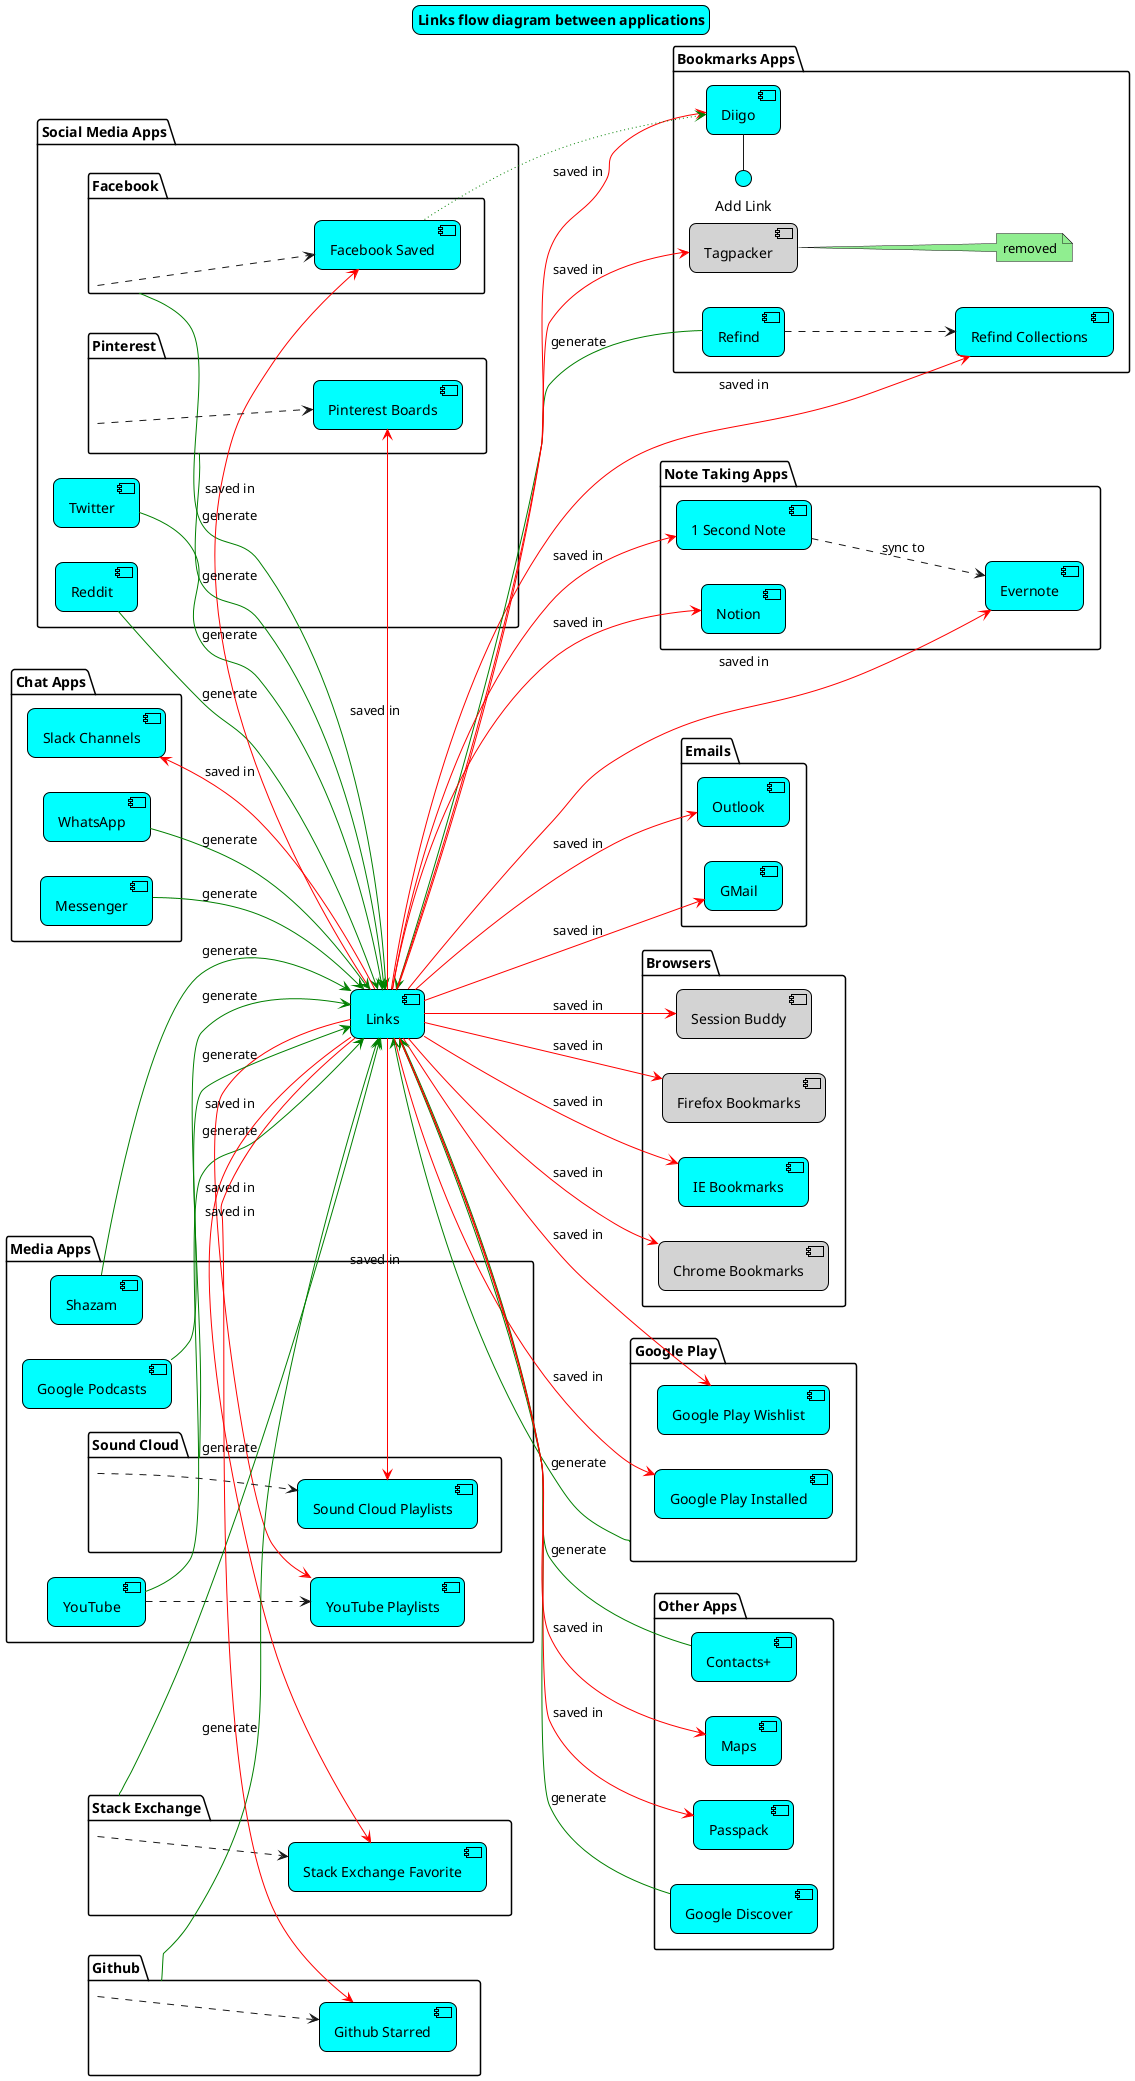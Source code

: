 @startuml
left to right direction
skinparam titleBorderRoundCorner 15
skinparam titleBorderThickness 1
skinparam titleBorderColor black
skinparam titleBackgroundColor Aqua
title Links flow diagram between applications

'Objects
[Links]

'Packages
package "Bookmarks Apps" {
  [Links]-[#red]->[Refind Collections] : saved in
  [Refind]-[#green]->[Links] : generate
  [Refind]..>[Refind Collections]
  [Tagpacker] #lightgrey
  [Links]-[#red]->[Tagpacker] : saved in
  note right of [Tagpacker] #lightgreen : removed
  [Links]-[#red]->[Diigo] : saved in
  interface "Add Link" as AL
  AL - [Diigo]
}
package "Social Media Apps" {
  [Twitter]-[#green]->[Links] : generate
  [Reddit]-[#green]->[Links] : generate
  package "Facebook" {
    [Facebook]-[#green]->[Links] : generate
    [Links]-[#red]->[Facebook Saved] : saved in
    
    [Facebook]..>[Facebook Saved]
    [Facebook Saved]-[#green,dotted]->[Diigo]
  }
  package "Pinterest" {
    [Pinterest]-[#green]->[Links] : generate
    [Links]-[#red]->[Pinterest Boards] : saved in
    [Pinterest]..>[Pinterest Boards]
  }
}
package "Chat Apps" {
  [WhatsApp]-[#green]->[Links] : generate
  [Messenger]-[#green]->[Links] : generate
  [Links]-[#red]->[Slack Channels] : saved in
}
package "Media Apps" {
  [YouTube]-[#green]->[Links] : generate
  [Links]-[#red]->[YouTube Playlists] : saved in
  [YouTube]..>[YouTube Playlists]
  [Shazam]-[#green]->[Links] : generate
  [Google Podcasts]-[#green]->[Links] : generate
  package "Sound Cloud" {
    [Sound Cloud]-[#green]->[Links] : generate
    [Links]-[#red]->[Sound Cloud Playlists] : saved in
    [Sound Cloud]..>[Sound Cloud Playlists]
  }
}
package "Note Taking Apps" {
  [Links]-[#red]->[Notion] : saved in
  [Links]-[#red]->[Evernote] : saved in
  [Links]-[#red]->[1 Second Note] : saved in
  [1 Second Note]..>[Evernote] : sync to
}
package "Emails" {
  [Links]-[#red]->[GMail] : saved in
  [Links]-[#red]->[Outlook] : saved in
}
package "Browsers" {
  [Chrome Bookmarks] #lightgrey
  [Session Buddy] #lightgrey
  [Firefox Bookmarks] #lightgrey
  [Links]-[#red]->[Chrome Bookmarks] : saved in
  [Links]-[#red]->[Firefox Bookmarks] : saved in
  [Links]-[#red]->[IE Bookmarks] : saved in
  [Links]-[#red]->[Session Buddy] : saved in
}
package "Stack Exchange" {
  [Stack Exchange]-[#green]->[Links] : generate
  [Links]-[#red]->[Stack Exchange Favorite] : saved in
  [Stack Exchange]..>[Stack Exchange Favorite]
}
package "Google Play" {
  [Google Play]-[#green]->[Links] : generate
  [Links]-[#red]->[Google Play Wishlist] : saved in
  [Links]-[#red]->[Google Play Installed] : saved in
}
package "Github" {
  [Github]-[#green]->[Links] : generate
  [Links]-[#red]->[Github Starred] : saved in
  [Github]..>[Github Starred]
}
package "Other Apps" {
  [Google Discover]-[#green]->[Links] : generate
  [Contacts+]-[#green]->[Links] : generate
  [Links]-[#red]->[Maps] : saved in
  [Links]-[#red]->[Passpack] : saved in
}
@enduml